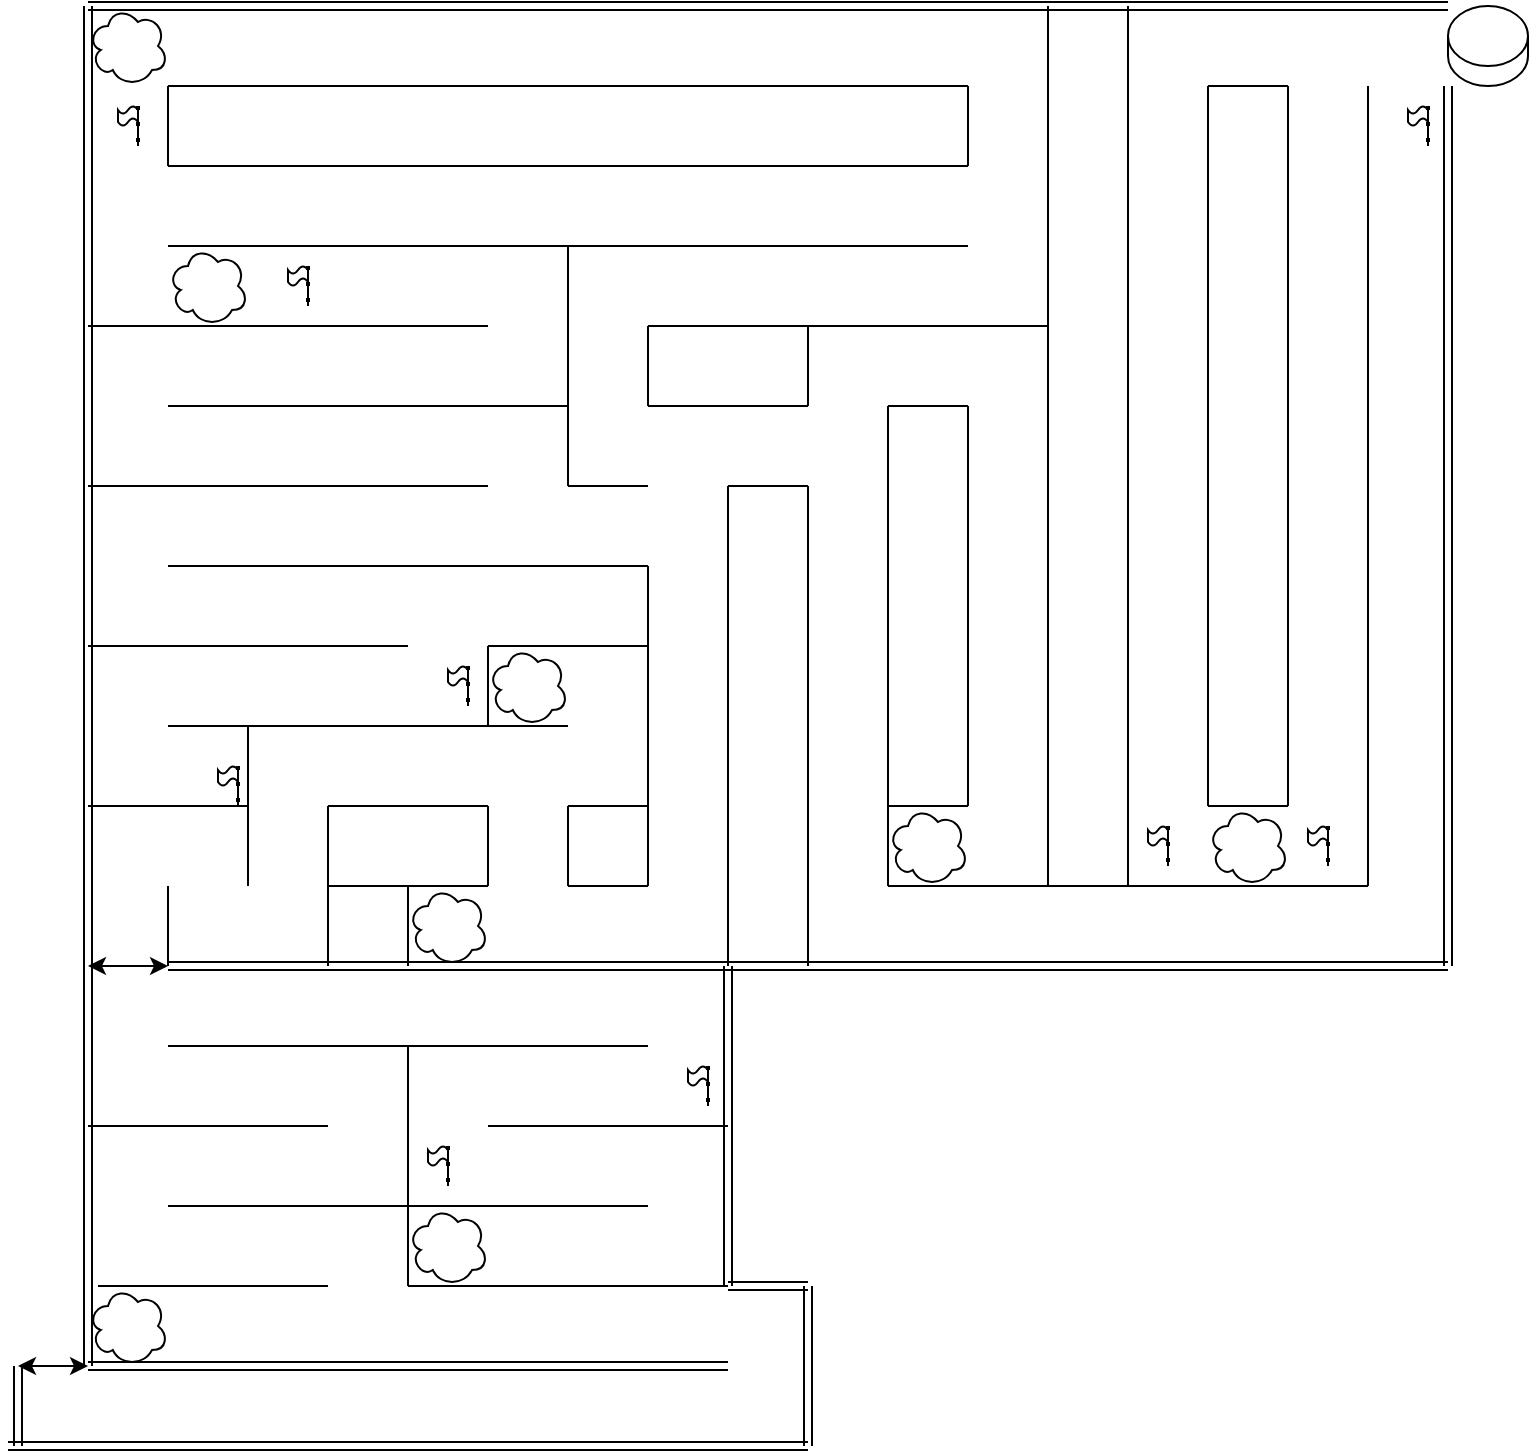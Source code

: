 <mxfile version="26.0.5">
  <diagram name="Страница — 1" id="_FHNmtQFmtN2Y8YZ-HA3">
    <mxGraphModel dx="1426" dy="789" grid="1" gridSize="10" guides="1" tooltips="1" connect="1" arrows="1" fold="1" page="1" pageScale="1" pageWidth="827" pageHeight="1169" math="0" shadow="0">
      <root>
        <mxCell id="0" />
        <mxCell id="1" parent="0" />
        <mxCell id="LIIC7sr0-W2PMlXUUJG7-1" value="" style="endArrow=none;html=1;rounded=0;" parent="1" edge="1">
          <mxGeometry width="50" height="50" relative="1" as="geometry">
            <mxPoint x="400" y="560" as="sourcePoint" />
            <mxPoint x="400" y="320" as="targetPoint" />
          </mxGeometry>
        </mxCell>
        <mxCell id="LIIC7sr0-W2PMlXUUJG7-2" value="" style="endArrow=none;html=1;rounded=0;" parent="1" edge="1">
          <mxGeometry width="50" height="50" relative="1" as="geometry">
            <mxPoint x="440" y="320" as="sourcePoint" />
            <mxPoint x="400" y="320" as="targetPoint" />
          </mxGeometry>
        </mxCell>
        <mxCell id="LIIC7sr0-W2PMlXUUJG7-3" value="" style="endArrow=none;html=1;rounded=0;" parent="1" edge="1">
          <mxGeometry width="50" height="50" relative="1" as="geometry">
            <mxPoint x="440" y="560" as="sourcePoint" />
            <mxPoint x="440" y="320" as="targetPoint" />
          </mxGeometry>
        </mxCell>
        <mxCell id="LIIC7sr0-W2PMlXUUJG7-4" value="" style="shape=link;html=1;rounded=0;" parent="1" edge="1">
          <mxGeometry width="100" relative="1" as="geometry">
            <mxPoint x="120" y="560" as="sourcePoint" />
            <mxPoint x="760" y="560" as="targetPoint" />
          </mxGeometry>
        </mxCell>
        <mxCell id="LIIC7sr0-W2PMlXUUJG7-5" value="" style="shape=link;html=1;rounded=0;" parent="1" edge="1">
          <mxGeometry width="100" relative="1" as="geometry">
            <mxPoint x="80" y="760" as="sourcePoint" />
            <mxPoint x="80" y="80" as="targetPoint" />
          </mxGeometry>
        </mxCell>
        <mxCell id="LIIC7sr0-W2PMlXUUJG7-6" value="" style="shape=link;html=1;rounded=0;" parent="1" edge="1">
          <mxGeometry width="100" relative="1" as="geometry">
            <mxPoint x="80" y="80" as="sourcePoint" />
            <mxPoint x="760" y="80" as="targetPoint" />
          </mxGeometry>
        </mxCell>
        <mxCell id="LIIC7sr0-W2PMlXUUJG7-7" value="" style="shape=link;html=1;rounded=0;" parent="1" edge="1">
          <mxGeometry width="100" relative="1" as="geometry">
            <mxPoint x="760" y="560" as="sourcePoint" />
            <mxPoint x="760" y="120" as="targetPoint" />
          </mxGeometry>
        </mxCell>
        <mxCell id="LIIC7sr0-W2PMlXUUJG7-8" value="" style="endArrow=none;html=1;rounded=0;" parent="1" edge="1">
          <mxGeometry width="50" height="50" relative="1" as="geometry">
            <mxPoint x="720" y="520" as="sourcePoint" />
            <mxPoint x="720" y="120" as="targetPoint" />
          </mxGeometry>
        </mxCell>
        <mxCell id="LIIC7sr0-W2PMlXUUJG7-9" value="" style="endArrow=none;html=1;rounded=0;" parent="1" edge="1">
          <mxGeometry width="50" height="50" relative="1" as="geometry">
            <mxPoint x="720" y="520" as="sourcePoint" />
            <mxPoint x="480" y="520" as="targetPoint" />
          </mxGeometry>
        </mxCell>
        <mxCell id="LIIC7sr0-W2PMlXUUJG7-10" value="" style="endArrow=none;html=1;rounded=0;" parent="1" edge="1">
          <mxGeometry width="50" height="50" relative="1" as="geometry">
            <mxPoint x="480" y="280" as="sourcePoint" />
            <mxPoint x="480" y="520" as="targetPoint" />
          </mxGeometry>
        </mxCell>
        <mxCell id="LIIC7sr0-W2PMlXUUJG7-12" value="" style="endArrow=none;html=1;rounded=0;" parent="1" edge="1">
          <mxGeometry width="50" height="50" relative="1" as="geometry">
            <mxPoint x="360" y="520" as="sourcePoint" />
            <mxPoint x="360" y="360" as="targetPoint" />
          </mxGeometry>
        </mxCell>
        <mxCell id="LIIC7sr0-W2PMlXUUJG7-13" value="" style="endArrow=none;html=1;rounded=0;" parent="1" edge="1">
          <mxGeometry width="50" height="50" relative="1" as="geometry">
            <mxPoint x="280" y="520" as="sourcePoint" />
            <mxPoint x="200" y="520" as="targetPoint" />
          </mxGeometry>
        </mxCell>
        <mxCell id="LIIC7sr0-W2PMlXUUJG7-14" value="" style="endArrow=none;html=1;rounded=0;" parent="1" edge="1">
          <mxGeometry width="50" height="50" relative="1" as="geometry">
            <mxPoint x="200" y="520" as="sourcePoint" />
            <mxPoint x="200" y="480" as="targetPoint" />
          </mxGeometry>
        </mxCell>
        <mxCell id="LIIC7sr0-W2PMlXUUJG7-15" value="" style="endArrow=none;html=1;rounded=0;" parent="1" edge="1">
          <mxGeometry width="50" height="50" relative="1" as="geometry">
            <mxPoint x="200" y="480" as="sourcePoint" />
            <mxPoint x="280" y="480" as="targetPoint" />
          </mxGeometry>
        </mxCell>
        <mxCell id="LIIC7sr0-W2PMlXUUJG7-17" value="" style="endArrow=none;html=1;rounded=0;" parent="1" edge="1">
          <mxGeometry width="50" height="50" relative="1" as="geometry">
            <mxPoint x="160" y="480" as="sourcePoint" />
            <mxPoint x="160" y="440" as="targetPoint" />
          </mxGeometry>
        </mxCell>
        <mxCell id="LIIC7sr0-W2PMlXUUJG7-18" value="" style="endArrow=none;html=1;rounded=0;" parent="1" edge="1">
          <mxGeometry width="50" height="50" relative="1" as="geometry">
            <mxPoint x="160" y="440" as="sourcePoint" />
            <mxPoint x="320" y="440" as="targetPoint" />
          </mxGeometry>
        </mxCell>
        <mxCell id="LIIC7sr0-W2PMlXUUJG7-19" value="" style="endArrow=none;html=1;rounded=0;" parent="1" edge="1">
          <mxGeometry width="50" height="50" relative="1" as="geometry">
            <mxPoint x="280" y="440" as="sourcePoint" />
            <mxPoint x="280" y="400" as="targetPoint" />
            <Array as="points" />
          </mxGeometry>
        </mxCell>
        <mxCell id="LIIC7sr0-W2PMlXUUJG7-20" value="" style="endArrow=none;html=1;rounded=0;" parent="1" edge="1">
          <mxGeometry width="50" height="50" relative="1" as="geometry">
            <mxPoint x="280" y="400" as="sourcePoint" />
            <mxPoint x="360" y="400" as="targetPoint" />
          </mxGeometry>
        </mxCell>
        <mxCell id="LIIC7sr0-W2PMlXUUJG7-21" value="" style="endArrow=none;html=1;rounded=0;" parent="1" edge="1">
          <mxGeometry width="50" height="50" relative="1" as="geometry">
            <mxPoint x="360" y="280" as="sourcePoint" />
            <mxPoint x="440" y="280" as="targetPoint" />
          </mxGeometry>
        </mxCell>
        <mxCell id="LIIC7sr0-W2PMlXUUJG7-22" value="" style="endArrow=none;html=1;rounded=0;" parent="1" edge="1">
          <mxGeometry width="50" height="50" relative="1" as="geometry">
            <mxPoint x="680" y="480" as="sourcePoint" />
            <mxPoint x="680" y="120" as="targetPoint" />
          </mxGeometry>
        </mxCell>
        <mxCell id="LIIC7sr0-W2PMlXUUJG7-23" value="" style="endArrow=none;html=1;rounded=0;" parent="1" edge="1">
          <mxGeometry width="50" height="50" relative="1" as="geometry">
            <mxPoint x="640" y="480" as="sourcePoint" />
            <mxPoint x="680" y="480" as="targetPoint" />
          </mxGeometry>
        </mxCell>
        <mxCell id="LIIC7sr0-W2PMlXUUJG7-24" value="" style="endArrow=none;html=1;rounded=0;" parent="1" edge="1">
          <mxGeometry width="50" height="50" relative="1" as="geometry">
            <mxPoint x="640" y="120" as="sourcePoint" />
            <mxPoint x="640" y="480" as="targetPoint" />
          </mxGeometry>
        </mxCell>
        <mxCell id="LIIC7sr0-W2PMlXUUJG7-25" value="" style="endArrow=none;html=1;rounded=0;" parent="1" edge="1">
          <mxGeometry width="50" height="50" relative="1" as="geometry">
            <mxPoint x="680" y="120" as="sourcePoint" />
            <mxPoint x="640" y="120" as="targetPoint" />
          </mxGeometry>
        </mxCell>
        <mxCell id="LIIC7sr0-W2PMlXUUJG7-26" value="" style="endArrow=none;html=1;rounded=0;" parent="1" edge="1">
          <mxGeometry width="50" height="50" relative="1" as="geometry">
            <mxPoint x="560" y="520" as="sourcePoint" />
            <mxPoint x="560" y="80" as="targetPoint" />
          </mxGeometry>
        </mxCell>
        <mxCell id="LIIC7sr0-W2PMlXUUJG7-30" value="" style="endArrow=none;html=1;rounded=0;" parent="1" edge="1">
          <mxGeometry width="50" height="50" relative="1" as="geometry">
            <mxPoint x="600" y="80" as="sourcePoint" />
            <mxPoint x="600" y="520" as="targetPoint" />
          </mxGeometry>
        </mxCell>
        <mxCell id="LIIC7sr0-W2PMlXUUJG7-31" value="" style="endArrow=none;html=1;rounded=0;" parent="1" edge="1">
          <mxGeometry width="50" height="50" relative="1" as="geometry">
            <mxPoint x="440" y="280" as="sourcePoint" />
            <mxPoint x="440" y="240" as="targetPoint" />
          </mxGeometry>
        </mxCell>
        <mxCell id="LIIC7sr0-W2PMlXUUJG7-32" value="" style="endArrow=none;html=1;rounded=0;" parent="1" edge="1">
          <mxGeometry width="50" height="50" relative="1" as="geometry">
            <mxPoint x="560" y="240" as="sourcePoint" />
            <mxPoint x="440" y="240" as="targetPoint" />
          </mxGeometry>
        </mxCell>
        <mxCell id="LIIC7sr0-W2PMlXUUJG7-33" value="" style="endArrow=none;html=1;rounded=0;" parent="1" edge="1">
          <mxGeometry width="50" height="50" relative="1" as="geometry">
            <mxPoint x="520" y="280" as="sourcePoint" />
            <mxPoint x="520" y="480" as="targetPoint" />
          </mxGeometry>
        </mxCell>
        <mxCell id="LIIC7sr0-W2PMlXUUJG7-35" value="" style="endArrow=none;html=1;rounded=0;" parent="1" edge="1">
          <mxGeometry width="50" height="50" relative="1" as="geometry">
            <mxPoint x="520" y="280" as="sourcePoint" />
            <mxPoint x="480" y="280" as="targetPoint" />
          </mxGeometry>
        </mxCell>
        <mxCell id="LIIC7sr0-W2PMlXUUJG7-36" value="" style="endArrow=none;html=1;rounded=0;" parent="1" edge="1">
          <mxGeometry width="50" height="50" relative="1" as="geometry">
            <mxPoint x="520" y="480" as="sourcePoint" />
            <mxPoint x="480" y="480" as="targetPoint" />
          </mxGeometry>
        </mxCell>
        <mxCell id="LIIC7sr0-W2PMlXUUJG7-37" value="" style="endArrow=none;html=1;rounded=0;" parent="1" edge="1">
          <mxGeometry width="50" height="50" relative="1" as="geometry">
            <mxPoint x="360" y="240" as="sourcePoint" />
            <mxPoint x="360" y="280" as="targetPoint" />
          </mxGeometry>
        </mxCell>
        <mxCell id="LIIC7sr0-W2PMlXUUJG7-38" value="" style="endArrow=none;html=1;rounded=0;" parent="1" edge="1">
          <mxGeometry width="50" height="50" relative="1" as="geometry">
            <mxPoint x="360" y="320" as="sourcePoint" />
            <mxPoint x="320" y="320" as="targetPoint" />
          </mxGeometry>
        </mxCell>
        <mxCell id="LIIC7sr0-W2PMlXUUJG7-39" value="" style="endArrow=none;html=1;rounded=0;" parent="1" edge="1">
          <mxGeometry width="50" height="50" relative="1" as="geometry">
            <mxPoint x="320" y="320" as="sourcePoint" />
            <mxPoint x="320" y="200" as="targetPoint" />
          </mxGeometry>
        </mxCell>
        <mxCell id="LIIC7sr0-W2PMlXUUJG7-40" value="" style="endArrow=none;html=1;rounded=0;" parent="1" edge="1">
          <mxGeometry width="50" height="50" relative="1" as="geometry">
            <mxPoint x="520" y="200" as="sourcePoint" />
            <mxPoint x="320" y="200" as="targetPoint" />
          </mxGeometry>
        </mxCell>
        <mxCell id="LIIC7sr0-W2PMlXUUJG7-41" value="" style="endArrow=none;html=1;rounded=0;" parent="1" edge="1">
          <mxGeometry width="50" height="50" relative="1" as="geometry">
            <mxPoint x="440" y="240" as="sourcePoint" />
            <mxPoint x="360" y="240" as="targetPoint" />
          </mxGeometry>
        </mxCell>
        <mxCell id="LIIC7sr0-W2PMlXUUJG7-42" value="" style="endArrow=none;html=1;rounded=0;" parent="1" edge="1">
          <mxGeometry width="50" height="50" relative="1" as="geometry">
            <mxPoint x="120" y="120" as="sourcePoint" />
            <mxPoint x="520" y="120" as="targetPoint" />
          </mxGeometry>
        </mxCell>
        <mxCell id="LIIC7sr0-W2PMlXUUJG7-43" value="" style="endArrow=none;html=1;rounded=0;" parent="1" edge="1">
          <mxGeometry width="50" height="50" relative="1" as="geometry">
            <mxPoint x="520" y="120" as="sourcePoint" />
            <mxPoint x="520" y="160" as="targetPoint" />
          </mxGeometry>
        </mxCell>
        <mxCell id="LIIC7sr0-W2PMlXUUJG7-44" value="" style="endArrow=none;html=1;rounded=0;" parent="1" edge="1">
          <mxGeometry width="50" height="50" relative="1" as="geometry">
            <mxPoint x="120" y="160" as="sourcePoint" />
            <mxPoint x="120" y="120" as="targetPoint" />
          </mxGeometry>
        </mxCell>
        <mxCell id="LIIC7sr0-W2PMlXUUJG7-45" value="" style="endArrow=none;html=1;rounded=0;" parent="1" edge="1">
          <mxGeometry width="50" height="50" relative="1" as="geometry">
            <mxPoint x="520" y="160" as="sourcePoint" />
            <mxPoint x="120" y="160" as="targetPoint" />
          </mxGeometry>
        </mxCell>
        <mxCell id="LIIC7sr0-W2PMlXUUJG7-46" value="" style="endArrow=none;html=1;rounded=0;" parent="1" edge="1">
          <mxGeometry width="50" height="50" relative="1" as="geometry">
            <mxPoint x="320" y="200" as="sourcePoint" />
            <mxPoint x="120" y="200" as="targetPoint" />
          </mxGeometry>
        </mxCell>
        <mxCell id="LIIC7sr0-W2PMlXUUJG7-47" value="" style="endArrow=none;html=1;rounded=0;" parent="1" edge="1">
          <mxGeometry width="50" height="50" relative="1" as="geometry">
            <mxPoint x="280" y="240" as="sourcePoint" />
            <mxPoint x="80" y="240" as="targetPoint" />
          </mxGeometry>
        </mxCell>
        <mxCell id="LIIC7sr0-W2PMlXUUJG7-49" value="" style="endArrow=none;html=1;rounded=0;" parent="1" edge="1">
          <mxGeometry width="50" height="50" relative="1" as="geometry">
            <mxPoint x="320" y="280" as="sourcePoint" />
            <mxPoint x="120" y="280" as="targetPoint" />
          </mxGeometry>
        </mxCell>
        <mxCell id="LIIC7sr0-W2PMlXUUJG7-50" value="" style="endArrow=none;html=1;rounded=0;" parent="1" edge="1">
          <mxGeometry width="50" height="50" relative="1" as="geometry">
            <mxPoint x="280" y="320" as="sourcePoint" />
            <mxPoint x="80" y="320" as="targetPoint" />
          </mxGeometry>
        </mxCell>
        <mxCell id="LIIC7sr0-W2PMlXUUJG7-51" value="" style="endArrow=none;html=1;rounded=0;" parent="1" edge="1">
          <mxGeometry width="50" height="50" relative="1" as="geometry">
            <mxPoint x="120" y="360" as="sourcePoint" />
            <mxPoint x="360" y="360" as="targetPoint" />
          </mxGeometry>
        </mxCell>
        <mxCell id="LIIC7sr0-W2PMlXUUJG7-52" value="" style="endArrow=none;html=1;rounded=0;" parent="1" edge="1">
          <mxGeometry width="50" height="50" relative="1" as="geometry">
            <mxPoint x="240" y="400" as="sourcePoint" />
            <mxPoint x="80" y="400" as="targetPoint" />
          </mxGeometry>
        </mxCell>
        <mxCell id="LIIC7sr0-W2PMlXUUJG7-53" value="" style="endArrow=none;html=1;rounded=0;" parent="1" edge="1">
          <mxGeometry width="50" height="50" relative="1" as="geometry">
            <mxPoint x="160" y="440" as="sourcePoint" />
            <mxPoint x="120" y="440" as="targetPoint" />
          </mxGeometry>
        </mxCell>
        <mxCell id="LIIC7sr0-W2PMlXUUJG7-54" value="" style="endArrow=none;html=1;rounded=0;" parent="1" edge="1">
          <mxGeometry width="50" height="50" relative="1" as="geometry">
            <mxPoint x="80" y="480" as="sourcePoint" />
            <mxPoint x="160" y="480" as="targetPoint" />
          </mxGeometry>
        </mxCell>
        <mxCell id="LIIC7sr0-W2PMlXUUJG7-55" value="" style="endArrow=none;html=1;rounded=0;" parent="1" edge="1">
          <mxGeometry width="50" height="50" relative="1" as="geometry">
            <mxPoint x="280" y="480" as="sourcePoint" />
            <mxPoint x="280" y="520" as="targetPoint" />
          </mxGeometry>
        </mxCell>
        <mxCell id="LIIC7sr0-W2PMlXUUJG7-56" value="" style="endArrow=none;html=1;rounded=0;" parent="1" edge="1">
          <mxGeometry width="50" height="50" relative="1" as="geometry">
            <mxPoint x="240" y="560" as="sourcePoint" />
            <mxPoint x="240" y="520" as="targetPoint" />
          </mxGeometry>
        </mxCell>
        <mxCell id="LIIC7sr0-W2PMlXUUJG7-57" value="" style="endArrow=none;html=1;rounded=0;" parent="1" edge="1">
          <mxGeometry width="50" height="50" relative="1" as="geometry">
            <mxPoint x="360" y="480" as="sourcePoint" />
            <mxPoint x="320" y="480" as="targetPoint" />
          </mxGeometry>
        </mxCell>
        <mxCell id="LIIC7sr0-W2PMlXUUJG7-58" value="" style="endArrow=none;html=1;rounded=0;" parent="1" edge="1">
          <mxGeometry width="50" height="50" relative="1" as="geometry">
            <mxPoint x="320" y="520" as="sourcePoint" />
            <mxPoint x="320" y="480" as="targetPoint" />
          </mxGeometry>
        </mxCell>
        <mxCell id="LIIC7sr0-W2PMlXUUJG7-59" value="" style="endArrow=none;html=1;rounded=0;" parent="1" edge="1">
          <mxGeometry width="50" height="50" relative="1" as="geometry">
            <mxPoint x="320" y="520" as="sourcePoint" />
            <mxPoint x="360" y="520" as="targetPoint" />
          </mxGeometry>
        </mxCell>
        <mxCell id="LIIC7sr0-W2PMlXUUJG7-60" value="" style="endArrow=none;html=1;rounded=0;" parent="1" edge="1">
          <mxGeometry width="50" height="50" relative="1" as="geometry">
            <mxPoint x="200" y="520" as="sourcePoint" />
            <mxPoint x="200" y="560" as="targetPoint" />
          </mxGeometry>
        </mxCell>
        <mxCell id="LIIC7sr0-W2PMlXUUJG7-61" value="" style="endArrow=none;html=1;rounded=0;" parent="1" edge="1">
          <mxGeometry width="50" height="50" relative="1" as="geometry">
            <mxPoint x="160" y="480" as="sourcePoint" />
            <mxPoint x="160" y="520" as="targetPoint" />
          </mxGeometry>
        </mxCell>
        <mxCell id="LIIC7sr0-W2PMlXUUJG7-62" value="" style="endArrow=none;html=1;rounded=0;" parent="1" edge="1">
          <mxGeometry width="50" height="50" relative="1" as="geometry">
            <mxPoint x="120" y="520" as="sourcePoint" />
            <mxPoint x="120" y="560" as="targetPoint" />
          </mxGeometry>
        </mxCell>
        <mxCell id="LIIC7sr0-W2PMlXUUJG7-72" value="" style="ellipse;shape=cloud;whiteSpace=wrap;html=1;" parent="1" vertex="1">
          <mxGeometry x="80" y="80" width="40" height="40" as="geometry" />
        </mxCell>
        <mxCell id="LIIC7sr0-W2PMlXUUJG7-75" value="" style="shape=cylinder3;whiteSpace=wrap;html=1;boundedLbl=1;backgroundOutline=1;size=15;" parent="1" vertex="1">
          <mxGeometry x="760" y="80" width="40" height="40" as="geometry" />
        </mxCell>
        <mxCell id="LIIC7sr0-W2PMlXUUJG7-78" value="" style="ellipse;shape=cloud;whiteSpace=wrap;html=1;" parent="1" vertex="1">
          <mxGeometry x="120" y="200" width="40" height="40" as="geometry" />
        </mxCell>
        <mxCell id="LIIC7sr0-W2PMlXUUJG7-84" value="" style="ellipse;shape=cloud;whiteSpace=wrap;html=1;" parent="1" vertex="1">
          <mxGeometry x="480" y="480" width="40" height="40" as="geometry" />
        </mxCell>
        <mxCell id="LIIC7sr0-W2PMlXUUJG7-85" value="" style="ellipse;shape=cloud;whiteSpace=wrap;html=1;" parent="1" vertex="1">
          <mxGeometry x="640" y="480" width="40" height="40" as="geometry" />
        </mxCell>
        <mxCell id="LIIC7sr0-W2PMlXUUJG7-87" value="" style="ellipse;shape=cloud;whiteSpace=wrap;html=1;" parent="1" vertex="1">
          <mxGeometry x="280" y="400" width="40" height="40" as="geometry" />
        </mxCell>
        <mxCell id="LIIC7sr0-W2PMlXUUJG7-89" value="" style="ellipse;shape=cloud;whiteSpace=wrap;html=1;" parent="1" vertex="1">
          <mxGeometry x="240" y="520" width="40" height="40" as="geometry" />
        </mxCell>
        <mxCell id="LIIC7sr0-W2PMlXUUJG7-90" value="" style="endArrow=classic;startArrow=classic;html=1;rounded=0;" parent="1" edge="1">
          <mxGeometry width="50" height="50" relative="1" as="geometry">
            <mxPoint x="80" y="560" as="sourcePoint" />
            <mxPoint x="120" y="560" as="targetPoint" />
          </mxGeometry>
        </mxCell>
        <mxCell id="LIIC7sr0-W2PMlXUUJG7-96" value="" style="group" parent="1" vertex="1" connectable="0">
          <mxGeometry x="95" y="130" width="10" height="20" as="geometry" />
        </mxCell>
        <mxCell id="LIIC7sr0-W2PMlXUUJG7-92" value="" style="endArrow=none;html=1;rounded=0;" parent="LIIC7sr0-W2PMlXUUJG7-96" edge="1">
          <mxGeometry width="50" height="50" relative="1" as="geometry">
            <mxPoint x="10" y="20" as="sourcePoint" />
            <mxPoint x="10" as="targetPoint" />
          </mxGeometry>
        </mxCell>
        <mxCell id="LIIC7sr0-W2PMlXUUJG7-93" value="" style="shape=tape;whiteSpace=wrap;html=1;" parent="LIIC7sr0-W2PMlXUUJG7-96" vertex="1">
          <mxGeometry width="10" height="10" as="geometry" />
        </mxCell>
        <mxCell id="LIIC7sr0-W2PMlXUUJG7-94" value="" style="endArrow=none;dashed=1;html=1;rounded=0;exitX=1;exitY=0.35;exitDx=0;exitDy=0;exitPerimeter=0;" parent="LIIC7sr0-W2PMlXUUJG7-96" source="LIIC7sr0-W2PMlXUUJG7-93" edge="1">
          <mxGeometry width="50" height="50" relative="1" as="geometry">
            <mxPoint x="2.5" y="-30" as="sourcePoint" />
            <mxPoint x="10" y="20" as="targetPoint" />
          </mxGeometry>
        </mxCell>
        <mxCell id="LIIC7sr0-W2PMlXUUJG7-95" value="" style="endArrow=none;dashed=1;html=1;dashPattern=1 3;strokeWidth=2;rounded=0;" parent="LIIC7sr0-W2PMlXUUJG7-96" edge="1">
          <mxGeometry width="50" height="50" relative="1" as="geometry">
            <mxPoint x="10" as="sourcePoint" />
            <mxPoint x="10" y="20" as="targetPoint" />
          </mxGeometry>
        </mxCell>
        <mxCell id="LIIC7sr0-W2PMlXUUJG7-99" value="" style="group" parent="1" vertex="1" connectable="0">
          <mxGeometry x="610" y="490" width="10" height="20" as="geometry" />
        </mxCell>
        <mxCell id="LIIC7sr0-W2PMlXUUJG7-100" value="" style="endArrow=none;html=1;rounded=0;" parent="LIIC7sr0-W2PMlXUUJG7-99" edge="1">
          <mxGeometry width="50" height="50" relative="1" as="geometry">
            <mxPoint x="10" y="20" as="sourcePoint" />
            <mxPoint x="10" as="targetPoint" />
          </mxGeometry>
        </mxCell>
        <mxCell id="LIIC7sr0-W2PMlXUUJG7-101" value="" style="shape=tape;whiteSpace=wrap;html=1;" parent="LIIC7sr0-W2PMlXUUJG7-99" vertex="1">
          <mxGeometry width="10" height="10" as="geometry" />
        </mxCell>
        <mxCell id="LIIC7sr0-W2PMlXUUJG7-102" value="" style="endArrow=none;dashed=1;html=1;rounded=0;exitX=1;exitY=0.35;exitDx=0;exitDy=0;exitPerimeter=0;" parent="LIIC7sr0-W2PMlXUUJG7-99" source="LIIC7sr0-W2PMlXUUJG7-101" edge="1">
          <mxGeometry width="50" height="50" relative="1" as="geometry">
            <mxPoint x="2.5" y="-30" as="sourcePoint" />
            <mxPoint x="10" y="20" as="targetPoint" />
          </mxGeometry>
        </mxCell>
        <mxCell id="LIIC7sr0-W2PMlXUUJG7-103" value="" style="endArrow=none;dashed=1;html=1;dashPattern=1 3;strokeWidth=2;rounded=0;" parent="LIIC7sr0-W2PMlXUUJG7-99" edge="1">
          <mxGeometry width="50" height="50" relative="1" as="geometry">
            <mxPoint x="10" as="sourcePoint" />
            <mxPoint x="10" y="20" as="targetPoint" />
          </mxGeometry>
        </mxCell>
        <mxCell id="LIIC7sr0-W2PMlXUUJG7-104" value="" style="group" parent="1" vertex="1" connectable="0">
          <mxGeometry x="740" y="130" width="10" height="20" as="geometry" />
        </mxCell>
        <mxCell id="LIIC7sr0-W2PMlXUUJG7-105" value="" style="endArrow=none;html=1;rounded=0;" parent="LIIC7sr0-W2PMlXUUJG7-104" edge="1">
          <mxGeometry width="50" height="50" relative="1" as="geometry">
            <mxPoint x="10" y="20" as="sourcePoint" />
            <mxPoint x="10" as="targetPoint" />
          </mxGeometry>
        </mxCell>
        <mxCell id="LIIC7sr0-W2PMlXUUJG7-106" value="" style="shape=tape;whiteSpace=wrap;html=1;" parent="LIIC7sr0-W2PMlXUUJG7-104" vertex="1">
          <mxGeometry width="10" height="10" as="geometry" />
        </mxCell>
        <mxCell id="LIIC7sr0-W2PMlXUUJG7-107" value="" style="endArrow=none;dashed=1;html=1;rounded=0;exitX=1;exitY=0.35;exitDx=0;exitDy=0;exitPerimeter=0;" parent="LIIC7sr0-W2PMlXUUJG7-104" source="LIIC7sr0-W2PMlXUUJG7-106" edge="1">
          <mxGeometry width="50" height="50" relative="1" as="geometry">
            <mxPoint x="2.5" y="-30" as="sourcePoint" />
            <mxPoint x="10" y="20" as="targetPoint" />
          </mxGeometry>
        </mxCell>
        <mxCell id="LIIC7sr0-W2PMlXUUJG7-108" value="" style="endArrow=none;dashed=1;html=1;dashPattern=1 3;strokeWidth=2;rounded=0;" parent="LIIC7sr0-W2PMlXUUJG7-104" edge="1">
          <mxGeometry width="50" height="50" relative="1" as="geometry">
            <mxPoint x="10" as="sourcePoint" />
            <mxPoint x="10" y="20" as="targetPoint" />
          </mxGeometry>
        </mxCell>
        <mxCell id="LIIC7sr0-W2PMlXUUJG7-109" value="" style="group" parent="1" vertex="1" connectable="0">
          <mxGeometry x="690" y="490" width="10" height="20" as="geometry" />
        </mxCell>
        <mxCell id="LIIC7sr0-W2PMlXUUJG7-110" value="" style="endArrow=none;html=1;rounded=0;" parent="LIIC7sr0-W2PMlXUUJG7-109" edge="1">
          <mxGeometry width="50" height="50" relative="1" as="geometry">
            <mxPoint x="10" y="20" as="sourcePoint" />
            <mxPoint x="10" as="targetPoint" />
          </mxGeometry>
        </mxCell>
        <mxCell id="LIIC7sr0-W2PMlXUUJG7-111" value="" style="shape=tape;whiteSpace=wrap;html=1;" parent="LIIC7sr0-W2PMlXUUJG7-109" vertex="1">
          <mxGeometry width="10" height="10" as="geometry" />
        </mxCell>
        <mxCell id="LIIC7sr0-W2PMlXUUJG7-112" value="" style="endArrow=none;dashed=1;html=1;rounded=0;exitX=1;exitY=0.35;exitDx=0;exitDy=0;exitPerimeter=0;" parent="LIIC7sr0-W2PMlXUUJG7-109" source="LIIC7sr0-W2PMlXUUJG7-111" edge="1">
          <mxGeometry width="50" height="50" relative="1" as="geometry">
            <mxPoint x="2.5" y="-30" as="sourcePoint" />
            <mxPoint x="10" y="20" as="targetPoint" />
          </mxGeometry>
        </mxCell>
        <mxCell id="LIIC7sr0-W2PMlXUUJG7-113" value="" style="endArrow=none;dashed=1;html=1;dashPattern=1 3;strokeWidth=2;rounded=0;" parent="LIIC7sr0-W2PMlXUUJG7-109" edge="1">
          <mxGeometry width="50" height="50" relative="1" as="geometry">
            <mxPoint x="10" as="sourcePoint" />
            <mxPoint x="10" y="20" as="targetPoint" />
          </mxGeometry>
        </mxCell>
        <mxCell id="LIIC7sr0-W2PMlXUUJG7-124" value="" style="group" parent="1" vertex="1" connectable="0">
          <mxGeometry x="260" y="410" width="10" height="20" as="geometry" />
        </mxCell>
        <mxCell id="LIIC7sr0-W2PMlXUUJG7-125" value="" style="endArrow=none;html=1;rounded=0;" parent="LIIC7sr0-W2PMlXUUJG7-124" edge="1">
          <mxGeometry width="50" height="50" relative="1" as="geometry">
            <mxPoint x="10" y="20" as="sourcePoint" />
            <mxPoint x="10" as="targetPoint" />
          </mxGeometry>
        </mxCell>
        <mxCell id="LIIC7sr0-W2PMlXUUJG7-126" value="" style="shape=tape;whiteSpace=wrap;html=1;" parent="LIIC7sr0-W2PMlXUUJG7-124" vertex="1">
          <mxGeometry width="10" height="10" as="geometry" />
        </mxCell>
        <mxCell id="LIIC7sr0-W2PMlXUUJG7-127" value="" style="endArrow=none;dashed=1;html=1;rounded=0;exitX=1;exitY=0.35;exitDx=0;exitDy=0;exitPerimeter=0;" parent="LIIC7sr0-W2PMlXUUJG7-124" source="LIIC7sr0-W2PMlXUUJG7-126" edge="1">
          <mxGeometry width="50" height="50" relative="1" as="geometry">
            <mxPoint x="2.5" y="-30" as="sourcePoint" />
            <mxPoint x="10" y="20" as="targetPoint" />
          </mxGeometry>
        </mxCell>
        <mxCell id="LIIC7sr0-W2PMlXUUJG7-128" value="" style="endArrow=none;dashed=1;html=1;dashPattern=1 3;strokeWidth=2;rounded=0;" parent="LIIC7sr0-W2PMlXUUJG7-124" edge="1">
          <mxGeometry width="50" height="50" relative="1" as="geometry">
            <mxPoint x="10" as="sourcePoint" />
            <mxPoint x="10" y="20" as="targetPoint" />
          </mxGeometry>
        </mxCell>
        <mxCell id="LIIC7sr0-W2PMlXUUJG7-129" value="" style="group" parent="1" vertex="1" connectable="0">
          <mxGeometry x="180" y="210" width="10" height="20" as="geometry" />
        </mxCell>
        <mxCell id="LIIC7sr0-W2PMlXUUJG7-130" value="" style="endArrow=none;html=1;rounded=0;" parent="LIIC7sr0-W2PMlXUUJG7-129" edge="1">
          <mxGeometry width="50" height="50" relative="1" as="geometry">
            <mxPoint x="10" y="20" as="sourcePoint" />
            <mxPoint x="10" as="targetPoint" />
          </mxGeometry>
        </mxCell>
        <mxCell id="LIIC7sr0-W2PMlXUUJG7-131" value="" style="shape=tape;whiteSpace=wrap;html=1;" parent="LIIC7sr0-W2PMlXUUJG7-129" vertex="1">
          <mxGeometry width="10" height="10" as="geometry" />
        </mxCell>
        <mxCell id="LIIC7sr0-W2PMlXUUJG7-132" value="" style="endArrow=none;dashed=1;html=1;rounded=0;exitX=1;exitY=0.35;exitDx=0;exitDy=0;exitPerimeter=0;" parent="LIIC7sr0-W2PMlXUUJG7-129" source="LIIC7sr0-W2PMlXUUJG7-131" edge="1">
          <mxGeometry width="50" height="50" relative="1" as="geometry">
            <mxPoint x="2.5" y="-30" as="sourcePoint" />
            <mxPoint x="10" y="20" as="targetPoint" />
          </mxGeometry>
        </mxCell>
        <mxCell id="LIIC7sr0-W2PMlXUUJG7-133" value="" style="endArrow=none;dashed=1;html=1;dashPattern=1 3;strokeWidth=2;rounded=0;" parent="LIIC7sr0-W2PMlXUUJG7-129" edge="1">
          <mxGeometry width="50" height="50" relative="1" as="geometry">
            <mxPoint x="10" as="sourcePoint" />
            <mxPoint x="10" y="20" as="targetPoint" />
          </mxGeometry>
        </mxCell>
        <mxCell id="LIIC7sr0-W2PMlXUUJG7-134" value="" style="shape=link;html=1;rounded=0;" parent="1" edge="1">
          <mxGeometry width="100" relative="1" as="geometry">
            <mxPoint x="80" y="760" as="sourcePoint" />
            <mxPoint x="400" y="760" as="targetPoint" />
          </mxGeometry>
        </mxCell>
        <mxCell id="LIIC7sr0-W2PMlXUUJG7-135" value="" style="shape=link;html=1;rounded=0;" parent="1" edge="1">
          <mxGeometry width="100" relative="1" as="geometry">
            <mxPoint x="400" y="720" as="sourcePoint" />
            <mxPoint x="400" y="560" as="targetPoint" />
          </mxGeometry>
        </mxCell>
        <mxCell id="LIIC7sr0-W2PMlXUUJG7-136" value="" style="shape=link;html=1;rounded=0;" parent="1" edge="1">
          <mxGeometry width="100" relative="1" as="geometry">
            <mxPoint x="400" y="720" as="sourcePoint" />
            <mxPoint x="440" y="720" as="targetPoint" />
          </mxGeometry>
        </mxCell>
        <mxCell id="LIIC7sr0-W2PMlXUUJG7-137" value="" style="shape=link;html=1;rounded=0;" parent="1" edge="1">
          <mxGeometry width="100" relative="1" as="geometry">
            <mxPoint x="440" y="720" as="sourcePoint" />
            <mxPoint x="440" y="800" as="targetPoint" />
          </mxGeometry>
        </mxCell>
        <mxCell id="LIIC7sr0-W2PMlXUUJG7-138" value="" style="shape=link;html=1;rounded=0;" parent="1" edge="1">
          <mxGeometry width="100" relative="1" as="geometry">
            <mxPoint x="40" y="800" as="sourcePoint" />
            <mxPoint x="440" y="800" as="targetPoint" />
          </mxGeometry>
        </mxCell>
        <mxCell id="LIIC7sr0-W2PMlXUUJG7-139" value="" style="shape=link;html=1;rounded=0;" parent="1" edge="1">
          <mxGeometry width="100" relative="1" as="geometry">
            <mxPoint x="45" y="800" as="sourcePoint" />
            <mxPoint x="45" y="760" as="targetPoint" />
          </mxGeometry>
        </mxCell>
        <mxCell id="LIIC7sr0-W2PMlXUUJG7-140" value="" style="endArrow=none;html=1;rounded=0;" parent="1" edge="1">
          <mxGeometry width="50" height="50" relative="1" as="geometry">
            <mxPoint x="240" y="720" as="sourcePoint" />
            <mxPoint x="240" y="600" as="targetPoint" />
          </mxGeometry>
        </mxCell>
        <mxCell id="LIIC7sr0-W2PMlXUUJG7-141" value="" style="endArrow=none;html=1;rounded=0;" parent="1" edge="1">
          <mxGeometry width="50" height="50" relative="1" as="geometry">
            <mxPoint x="240" y="720" as="sourcePoint" />
            <mxPoint x="400" y="720" as="targetPoint" />
          </mxGeometry>
        </mxCell>
        <mxCell id="LIIC7sr0-W2PMlXUUJG7-142" value="" style="endArrow=none;html=1;rounded=0;" parent="1" edge="1">
          <mxGeometry width="50" height="50" relative="1" as="geometry">
            <mxPoint x="240" y="600" as="sourcePoint" />
            <mxPoint x="360" y="600" as="targetPoint" />
          </mxGeometry>
        </mxCell>
        <mxCell id="LIIC7sr0-W2PMlXUUJG7-143" value="" style="endArrow=none;html=1;rounded=0;" parent="1" edge="1">
          <mxGeometry width="50" height="50" relative="1" as="geometry">
            <mxPoint x="280" y="640" as="sourcePoint" />
            <mxPoint x="400" y="640" as="targetPoint" />
          </mxGeometry>
        </mxCell>
        <mxCell id="LIIC7sr0-W2PMlXUUJG7-144" value="" style="endArrow=none;html=1;rounded=0;" parent="1" edge="1">
          <mxGeometry width="50" height="50" relative="1" as="geometry">
            <mxPoint x="240" y="680" as="sourcePoint" />
            <mxPoint x="360" y="680" as="targetPoint" />
          </mxGeometry>
        </mxCell>
        <mxCell id="LIIC7sr0-W2PMlXUUJG7-145" value="" style="endArrow=none;html=1;rounded=0;" parent="1" edge="1">
          <mxGeometry width="50" height="50" relative="1" as="geometry">
            <mxPoint x="240" y="600" as="sourcePoint" />
            <mxPoint x="120" y="600" as="targetPoint" />
          </mxGeometry>
        </mxCell>
        <mxCell id="LIIC7sr0-W2PMlXUUJG7-146" value="" style="endArrow=none;html=1;rounded=0;" parent="1" edge="1">
          <mxGeometry width="50" height="50" relative="1" as="geometry">
            <mxPoint x="80" y="640" as="sourcePoint" />
            <mxPoint x="200" y="640" as="targetPoint" />
          </mxGeometry>
        </mxCell>
        <mxCell id="LIIC7sr0-W2PMlXUUJG7-147" value="" style="endArrow=none;html=1;rounded=0;" parent="1" edge="1">
          <mxGeometry width="50" height="50" relative="1" as="geometry">
            <mxPoint x="240" y="680" as="sourcePoint" />
            <mxPoint x="120" y="680" as="targetPoint" />
          </mxGeometry>
        </mxCell>
        <mxCell id="LIIC7sr0-W2PMlXUUJG7-148" value="" style="endArrow=none;html=1;rounded=0;" parent="1" edge="1">
          <mxGeometry width="50" height="50" relative="1" as="geometry">
            <mxPoint x="85" y="720" as="sourcePoint" />
            <mxPoint x="200" y="720" as="targetPoint" />
          </mxGeometry>
        </mxCell>
        <mxCell id="LIIC7sr0-W2PMlXUUJG7-149" value="" style="endArrow=classic;startArrow=classic;html=1;rounded=0;" parent="1" edge="1">
          <mxGeometry width="50" height="50" relative="1" as="geometry">
            <mxPoint x="45" y="760" as="sourcePoint" />
            <mxPoint x="80" y="760" as="targetPoint" />
          </mxGeometry>
        </mxCell>
        <mxCell id="LIIC7sr0-W2PMlXUUJG7-150" value="" style="group" parent="1" vertex="1" connectable="0">
          <mxGeometry x="145" y="460" width="10" height="20" as="geometry" />
        </mxCell>
        <mxCell id="LIIC7sr0-W2PMlXUUJG7-151" value="" style="endArrow=none;html=1;rounded=0;" parent="LIIC7sr0-W2PMlXUUJG7-150" edge="1">
          <mxGeometry width="50" height="50" relative="1" as="geometry">
            <mxPoint x="10" y="20" as="sourcePoint" />
            <mxPoint x="10" as="targetPoint" />
          </mxGeometry>
        </mxCell>
        <mxCell id="LIIC7sr0-W2PMlXUUJG7-152" value="" style="shape=tape;whiteSpace=wrap;html=1;" parent="LIIC7sr0-W2PMlXUUJG7-150" vertex="1">
          <mxGeometry width="10" height="10" as="geometry" />
        </mxCell>
        <mxCell id="LIIC7sr0-W2PMlXUUJG7-153" value="" style="endArrow=none;dashed=1;html=1;rounded=0;exitX=1;exitY=0.35;exitDx=0;exitDy=0;exitPerimeter=0;" parent="LIIC7sr0-W2PMlXUUJG7-150" source="LIIC7sr0-W2PMlXUUJG7-152" edge="1">
          <mxGeometry width="50" height="50" relative="1" as="geometry">
            <mxPoint x="2.5" y="-30" as="sourcePoint" />
            <mxPoint x="10" y="20" as="targetPoint" />
          </mxGeometry>
        </mxCell>
        <mxCell id="LIIC7sr0-W2PMlXUUJG7-154" value="" style="endArrow=none;dashed=1;html=1;dashPattern=1 3;strokeWidth=2;rounded=0;" parent="LIIC7sr0-W2PMlXUUJG7-150" edge="1">
          <mxGeometry width="50" height="50" relative="1" as="geometry">
            <mxPoint x="10" as="sourcePoint" />
            <mxPoint x="10" y="20" as="targetPoint" />
          </mxGeometry>
        </mxCell>
        <mxCell id="3nffEYSc3m785XuwAgaT-1" value="" style="group" vertex="1" connectable="0" parent="1">
          <mxGeometry x="250" y="650" width="10" height="20" as="geometry" />
        </mxCell>
        <mxCell id="3nffEYSc3m785XuwAgaT-2" value="" style="endArrow=none;html=1;rounded=0;" edge="1" parent="3nffEYSc3m785XuwAgaT-1">
          <mxGeometry width="50" height="50" relative="1" as="geometry">
            <mxPoint x="10" y="20" as="sourcePoint" />
            <mxPoint x="10" as="targetPoint" />
          </mxGeometry>
        </mxCell>
        <mxCell id="3nffEYSc3m785XuwAgaT-3" value="" style="shape=tape;whiteSpace=wrap;html=1;" vertex="1" parent="3nffEYSc3m785XuwAgaT-1">
          <mxGeometry width="10" height="10" as="geometry" />
        </mxCell>
        <mxCell id="3nffEYSc3m785XuwAgaT-4" value="" style="endArrow=none;dashed=1;html=1;rounded=0;exitX=1;exitY=0.35;exitDx=0;exitDy=0;exitPerimeter=0;" edge="1" parent="3nffEYSc3m785XuwAgaT-1" source="3nffEYSc3m785XuwAgaT-3">
          <mxGeometry width="50" height="50" relative="1" as="geometry">
            <mxPoint x="2.5" y="-30" as="sourcePoint" />
            <mxPoint x="10" y="20" as="targetPoint" />
          </mxGeometry>
        </mxCell>
        <mxCell id="3nffEYSc3m785XuwAgaT-5" value="" style="endArrow=none;dashed=1;html=1;dashPattern=1 3;strokeWidth=2;rounded=0;" edge="1" parent="3nffEYSc3m785XuwAgaT-1">
          <mxGeometry width="50" height="50" relative="1" as="geometry">
            <mxPoint x="10" as="sourcePoint" />
            <mxPoint x="10" y="20" as="targetPoint" />
          </mxGeometry>
        </mxCell>
        <mxCell id="3nffEYSc3m785XuwAgaT-11" value="" style="ellipse;shape=cloud;whiteSpace=wrap;html=1;" vertex="1" parent="1">
          <mxGeometry x="240" y="680" width="40" height="40" as="geometry" />
        </mxCell>
        <mxCell id="3nffEYSc3m785XuwAgaT-12" value="" style="group" vertex="1" connectable="0" parent="1">
          <mxGeometry x="380" y="610" width="10" height="20" as="geometry" />
        </mxCell>
        <mxCell id="3nffEYSc3m785XuwAgaT-13" value="" style="endArrow=none;html=1;rounded=0;" edge="1" parent="3nffEYSc3m785XuwAgaT-12">
          <mxGeometry width="50" height="50" relative="1" as="geometry">
            <mxPoint x="10" y="20" as="sourcePoint" />
            <mxPoint x="10" as="targetPoint" />
          </mxGeometry>
        </mxCell>
        <mxCell id="3nffEYSc3m785XuwAgaT-14" value="" style="shape=tape;whiteSpace=wrap;html=1;" vertex="1" parent="3nffEYSc3m785XuwAgaT-12">
          <mxGeometry width="10" height="10" as="geometry" />
        </mxCell>
        <mxCell id="3nffEYSc3m785XuwAgaT-15" value="" style="endArrow=none;dashed=1;html=1;rounded=0;exitX=1;exitY=0.35;exitDx=0;exitDy=0;exitPerimeter=0;" edge="1" parent="3nffEYSc3m785XuwAgaT-12" source="3nffEYSc3m785XuwAgaT-14">
          <mxGeometry width="50" height="50" relative="1" as="geometry">
            <mxPoint x="2.5" y="-30" as="sourcePoint" />
            <mxPoint x="10" y="20" as="targetPoint" />
          </mxGeometry>
        </mxCell>
        <mxCell id="3nffEYSc3m785XuwAgaT-16" value="" style="endArrow=none;dashed=1;html=1;dashPattern=1 3;strokeWidth=2;rounded=0;" edge="1" parent="3nffEYSc3m785XuwAgaT-12">
          <mxGeometry width="50" height="50" relative="1" as="geometry">
            <mxPoint x="10" as="sourcePoint" />
            <mxPoint x="10" y="20" as="targetPoint" />
          </mxGeometry>
        </mxCell>
        <mxCell id="3nffEYSc3m785XuwAgaT-17" value="" style="ellipse;shape=cloud;whiteSpace=wrap;html=1;" vertex="1" parent="1">
          <mxGeometry x="80" y="720" width="40" height="40" as="geometry" />
        </mxCell>
      </root>
    </mxGraphModel>
  </diagram>
</mxfile>
